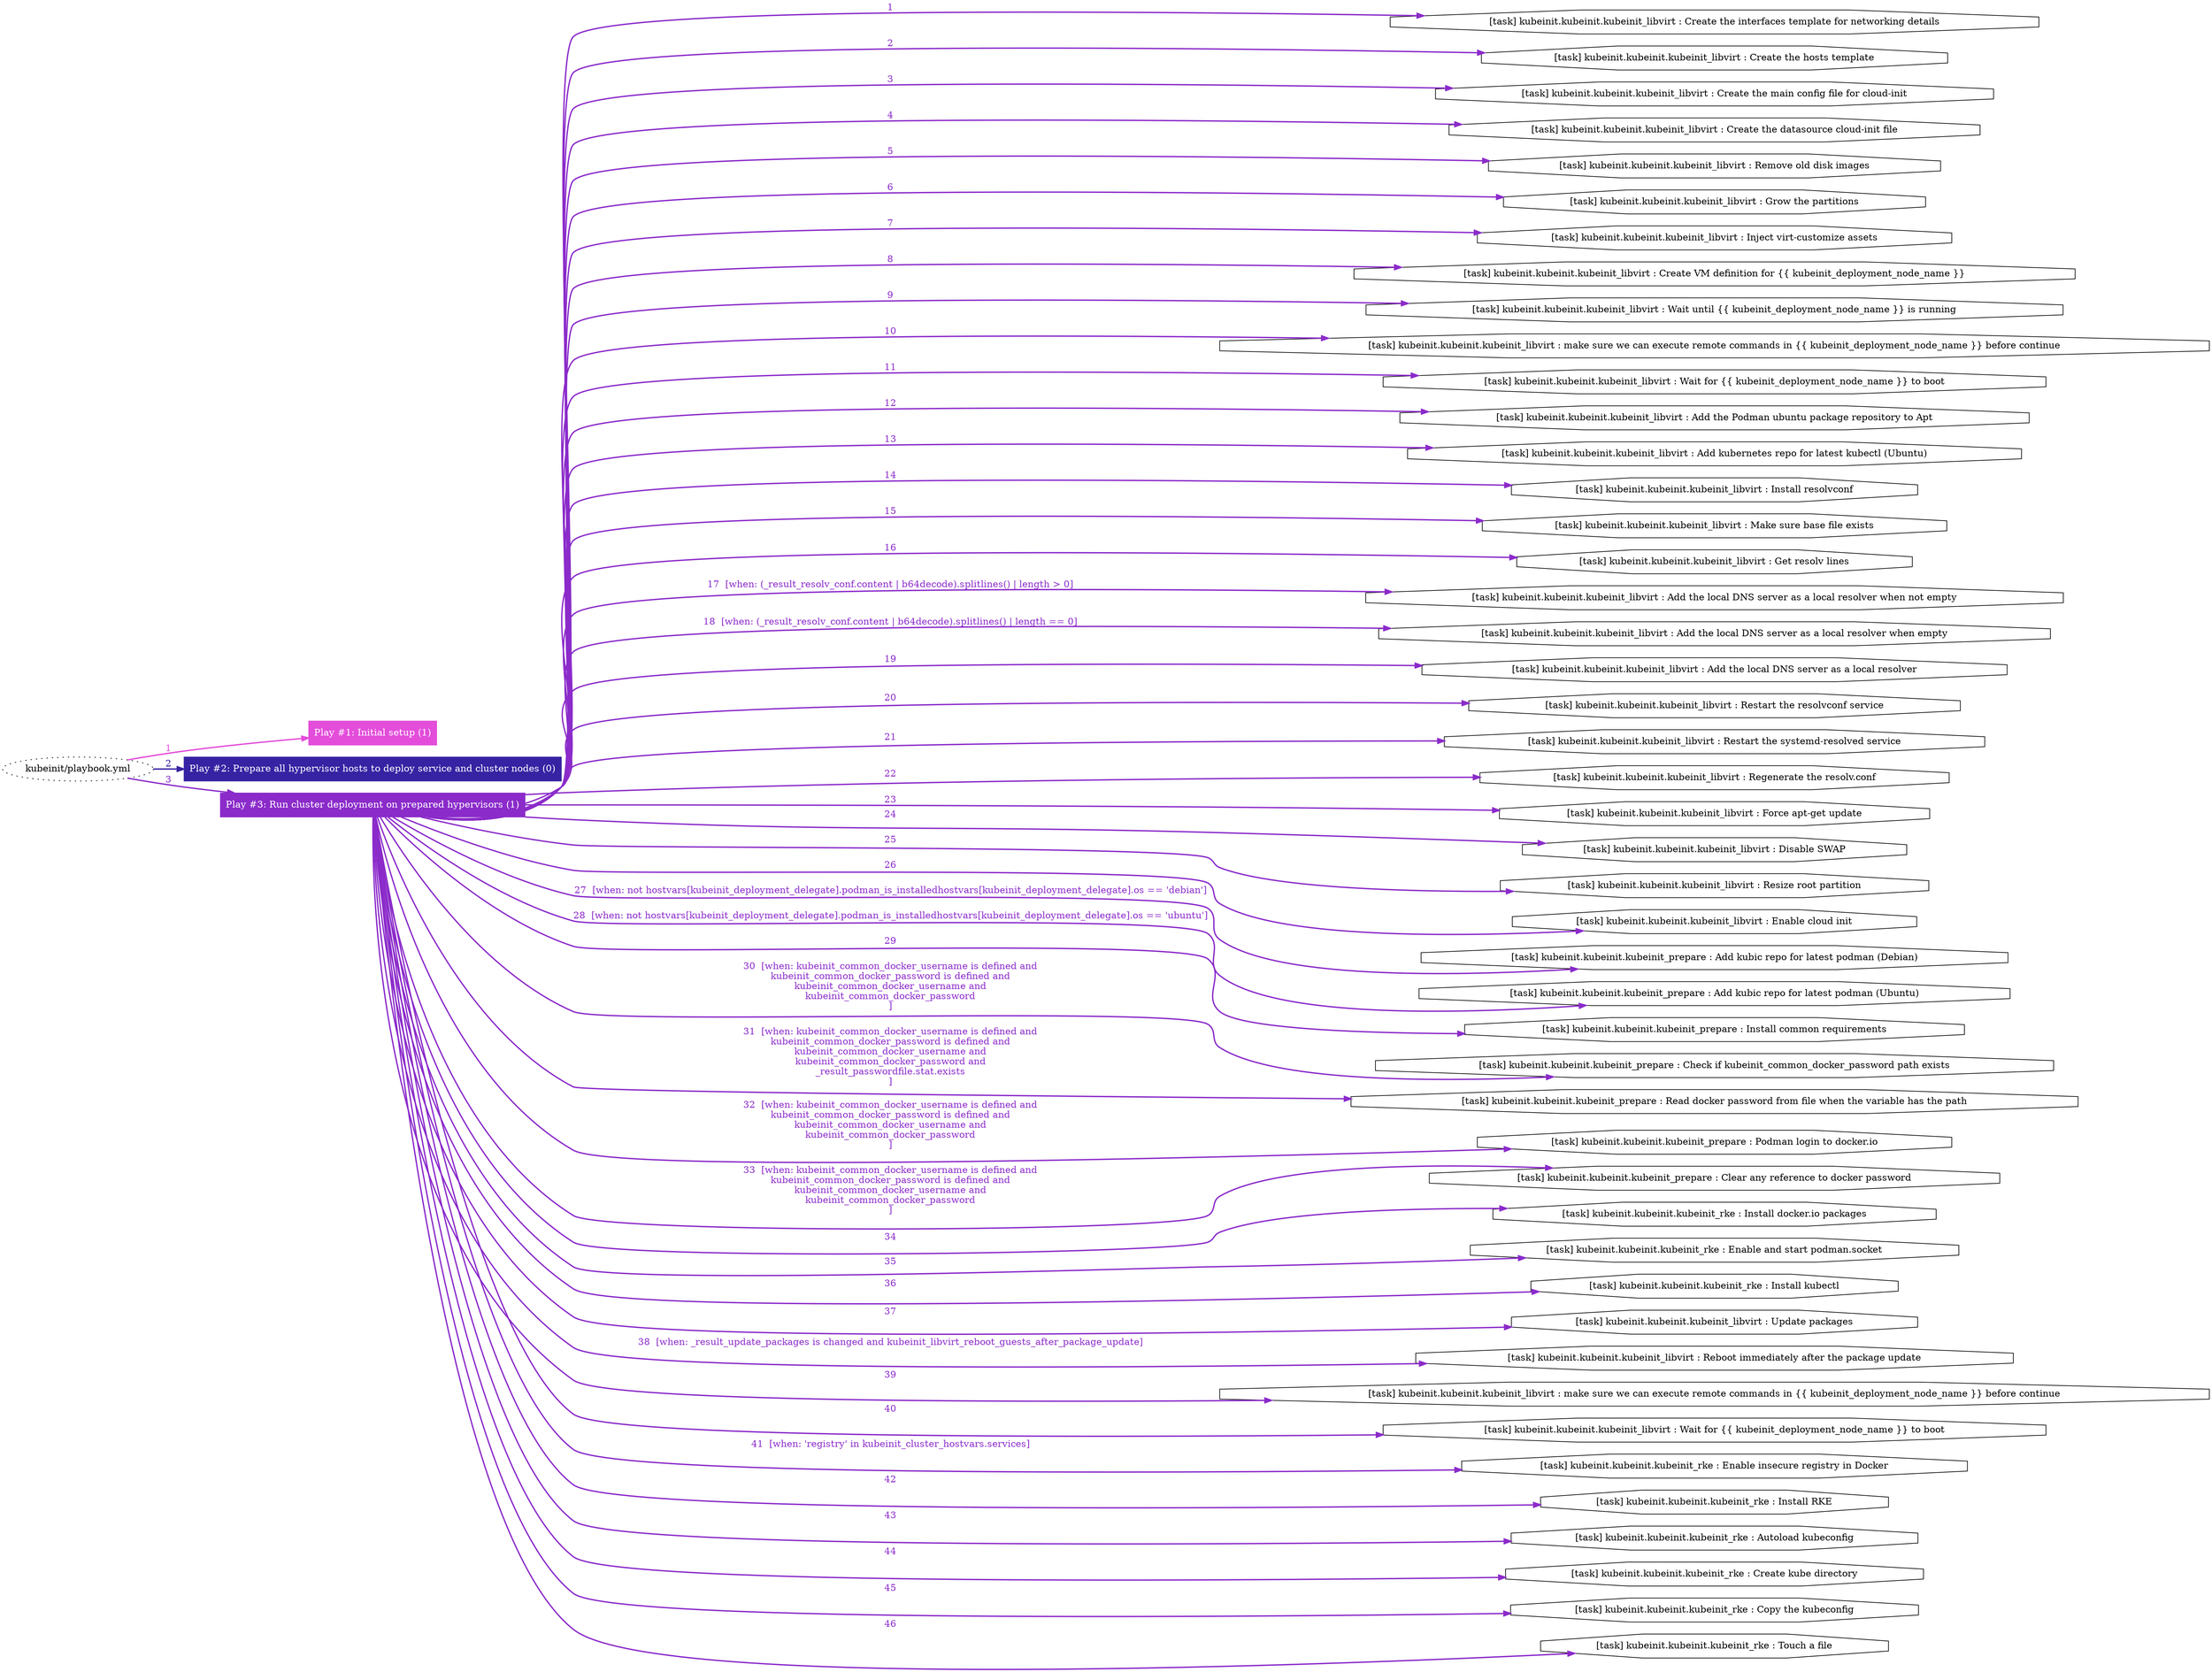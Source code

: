 digraph "kubeinit/playbook.yml "{
	graph [concentrate=true ordering=in rankdir=LR ratio=fill]
	edge [esep=5 sep=10]
	"kubeinit/playbook.yml" [id=root_node style=dotted]
	subgraph "Play #1: Initial setup (1) "{
		"Play #1: Initial setup (1)" [color="#e34dda" fontcolor="#ffffff" id="play_ba1001e8-976b-4bcd-b239-20a07fe9b6d6" shape=box style=filled tooltip=localhost]
		"kubeinit/playbook.yml" -> "Play #1: Initial setup (1)" [label=1 color="#e34dda" fontcolor="#e34dda" id="edge_24696091-1563-489d-8ea6-6cac87e52c74" style=bold]
	}
	subgraph "Play #2: Prepare all hypervisor hosts to deploy service and cluster nodes (0) "{
		"Play #2: Prepare all hypervisor hosts to deploy service and cluster nodes (0)" [color="#3623a3" fontcolor="#ffffff" id="play_713d2edc-ed5e-4b89-98b5-2e6dec684f53" shape=box style=filled tooltip=""]
		"kubeinit/playbook.yml" -> "Play #2: Prepare all hypervisor hosts to deploy service and cluster nodes (0)" [label=2 color="#3623a3" fontcolor="#3623a3" id="edge_00893b90-ff84-4eca-8c34-7839bea8744b" style=bold]
	}
	subgraph "Play #3: Run cluster deployment on prepared hypervisors (1) "{
		"Play #3: Run cluster deployment on prepared hypervisors (1)" [color="#8b2bca" fontcolor="#ffffff" id="play_59683f1a-c9dc-4202-a42b-180142e47ddf" shape=box style=filled tooltip=localhost]
		"kubeinit/playbook.yml" -> "Play #3: Run cluster deployment on prepared hypervisors (1)" [label=3 color="#8b2bca" fontcolor="#8b2bca" id="edge_d6bee3e2-326d-4ef9-9c3a-dfc7c6323863" style=bold]
		"task_72b35b07-336f-4f53-9c1d-4b1a35c07e13" [label="[task] kubeinit.kubeinit.kubeinit_libvirt : Create the interfaces template for networking details" id="task_72b35b07-336f-4f53-9c1d-4b1a35c07e13" shape=octagon tooltip="[task] kubeinit.kubeinit.kubeinit_libvirt : Create the interfaces template for networking details"]
		"Play #3: Run cluster deployment on prepared hypervisors (1)" -> "task_72b35b07-336f-4f53-9c1d-4b1a35c07e13" [label=1 color="#8b2bca" fontcolor="#8b2bca" id="edge_58f18a0d-6b7e-41bd-b8ce-655bdede441f" style=bold]
		"task_867790cd-31fe-4a2a-a3c2-2c9744f85b59" [label="[task] kubeinit.kubeinit.kubeinit_libvirt : Create the hosts template" id="task_867790cd-31fe-4a2a-a3c2-2c9744f85b59" shape=octagon tooltip="[task] kubeinit.kubeinit.kubeinit_libvirt : Create the hosts template"]
		"Play #3: Run cluster deployment on prepared hypervisors (1)" -> "task_867790cd-31fe-4a2a-a3c2-2c9744f85b59" [label=2 color="#8b2bca" fontcolor="#8b2bca" id="edge_3fad9c99-87bf-40f4-9c52-565f44ffbbed" style=bold]
		"task_bd1ee717-f322-4cd3-9a41-7370ee0712ef" [label="[task] kubeinit.kubeinit.kubeinit_libvirt : Create the main config file for cloud-init" id="task_bd1ee717-f322-4cd3-9a41-7370ee0712ef" shape=octagon tooltip="[task] kubeinit.kubeinit.kubeinit_libvirt : Create the main config file for cloud-init"]
		"Play #3: Run cluster deployment on prepared hypervisors (1)" -> "task_bd1ee717-f322-4cd3-9a41-7370ee0712ef" [label=3 color="#8b2bca" fontcolor="#8b2bca" id="edge_a6e43d03-c321-4d37-b227-17d2e428c096" style=bold]
		"task_f49f236a-0fe4-4c53-ba9e-30485478ae07" [label="[task] kubeinit.kubeinit.kubeinit_libvirt : Create the datasource cloud-init file" id="task_f49f236a-0fe4-4c53-ba9e-30485478ae07" shape=octagon tooltip="[task] kubeinit.kubeinit.kubeinit_libvirt : Create the datasource cloud-init file"]
		"Play #3: Run cluster deployment on prepared hypervisors (1)" -> "task_f49f236a-0fe4-4c53-ba9e-30485478ae07" [label=4 color="#8b2bca" fontcolor="#8b2bca" id="edge_20867f9f-c84f-46f6-aa49-16612574d3c6" style=bold]
		"task_be38d1ba-cad9-4022-b98c-91becda29abb" [label="[task] kubeinit.kubeinit.kubeinit_libvirt : Remove old disk images" id="task_be38d1ba-cad9-4022-b98c-91becda29abb" shape=octagon tooltip="[task] kubeinit.kubeinit.kubeinit_libvirt : Remove old disk images"]
		"Play #3: Run cluster deployment on prepared hypervisors (1)" -> "task_be38d1ba-cad9-4022-b98c-91becda29abb" [label=5 color="#8b2bca" fontcolor="#8b2bca" id="edge_25014f53-4be6-43c1-bafc-f229e4d2003b" style=bold]
		"task_833c8724-ab9c-49a8-adde-7466b4973fe8" [label="[task] kubeinit.kubeinit.kubeinit_libvirt : Grow the partitions" id="task_833c8724-ab9c-49a8-adde-7466b4973fe8" shape=octagon tooltip="[task] kubeinit.kubeinit.kubeinit_libvirt : Grow the partitions"]
		"Play #3: Run cluster deployment on prepared hypervisors (1)" -> "task_833c8724-ab9c-49a8-adde-7466b4973fe8" [label=6 color="#8b2bca" fontcolor="#8b2bca" id="edge_a45cb455-3f87-42e4-86f4-8b58974adbd6" style=bold]
		"task_4f53524d-8105-41d8-a4ca-8bea35dc2283" [label="[task] kubeinit.kubeinit.kubeinit_libvirt : Inject virt-customize assets" id="task_4f53524d-8105-41d8-a4ca-8bea35dc2283" shape=octagon tooltip="[task] kubeinit.kubeinit.kubeinit_libvirt : Inject virt-customize assets"]
		"Play #3: Run cluster deployment on prepared hypervisors (1)" -> "task_4f53524d-8105-41d8-a4ca-8bea35dc2283" [label=7 color="#8b2bca" fontcolor="#8b2bca" id="edge_a83525c2-2774-445f-ada3-882136f959a9" style=bold]
		"task_1fed602f-cf2e-42f3-9d09-864b6fab4069" [label="[task] kubeinit.kubeinit.kubeinit_libvirt : Create VM definition for {{ kubeinit_deployment_node_name }}" id="task_1fed602f-cf2e-42f3-9d09-864b6fab4069" shape=octagon tooltip="[task] kubeinit.kubeinit.kubeinit_libvirt : Create VM definition for {{ kubeinit_deployment_node_name }}"]
		"Play #3: Run cluster deployment on prepared hypervisors (1)" -> "task_1fed602f-cf2e-42f3-9d09-864b6fab4069" [label=8 color="#8b2bca" fontcolor="#8b2bca" id="edge_e6bfd5a1-56f6-4cf1-92a7-fb325bf23847" style=bold]
		"task_73c8871d-d706-43f0-91aa-30becfcaf9ee" [label="[task] kubeinit.kubeinit.kubeinit_libvirt : Wait until {{ kubeinit_deployment_node_name }} is running" id="task_73c8871d-d706-43f0-91aa-30becfcaf9ee" shape=octagon tooltip="[task] kubeinit.kubeinit.kubeinit_libvirt : Wait until {{ kubeinit_deployment_node_name }} is running"]
		"Play #3: Run cluster deployment on prepared hypervisors (1)" -> "task_73c8871d-d706-43f0-91aa-30becfcaf9ee" [label=9 color="#8b2bca" fontcolor="#8b2bca" id="edge_3ff9949d-f97d-4851-86ae-67ee1555b710" style=bold]
		"task_cdf64f03-d584-4f31-8501-c3801c40cadc" [label="[task] kubeinit.kubeinit.kubeinit_libvirt : make sure we can execute remote commands in {{ kubeinit_deployment_node_name }} before continue" id="task_cdf64f03-d584-4f31-8501-c3801c40cadc" shape=octagon tooltip="[task] kubeinit.kubeinit.kubeinit_libvirt : make sure we can execute remote commands in {{ kubeinit_deployment_node_name }} before continue"]
		"Play #3: Run cluster deployment on prepared hypervisors (1)" -> "task_cdf64f03-d584-4f31-8501-c3801c40cadc" [label=10 color="#8b2bca" fontcolor="#8b2bca" id="edge_8ea3d3fa-70a5-4494-9ec0-8dad54f18fbc" style=bold]
		"task_7792f0dd-e5fa-4109-971b-b74d94a41008" [label="[task] kubeinit.kubeinit.kubeinit_libvirt : Wait for {{ kubeinit_deployment_node_name }} to boot" id="task_7792f0dd-e5fa-4109-971b-b74d94a41008" shape=octagon tooltip="[task] kubeinit.kubeinit.kubeinit_libvirt : Wait for {{ kubeinit_deployment_node_name }} to boot"]
		"Play #3: Run cluster deployment on prepared hypervisors (1)" -> "task_7792f0dd-e5fa-4109-971b-b74d94a41008" [label=11 color="#8b2bca" fontcolor="#8b2bca" id="edge_e51955b6-a91f-4362-8971-044f825fdf87" style=bold]
		"task_55402a6d-913f-4a07-9964-5c87d4d6ab54" [label="[task] kubeinit.kubeinit.kubeinit_libvirt : Add the Podman ubuntu package repository to Apt" id="task_55402a6d-913f-4a07-9964-5c87d4d6ab54" shape=octagon tooltip="[task] kubeinit.kubeinit.kubeinit_libvirt : Add the Podman ubuntu package repository to Apt"]
		"Play #3: Run cluster deployment on prepared hypervisors (1)" -> "task_55402a6d-913f-4a07-9964-5c87d4d6ab54" [label=12 color="#8b2bca" fontcolor="#8b2bca" id="edge_1e9c3ab2-e5dc-417a-a2ea-2a18b254a957" style=bold]
		"task_685553ee-54ff-48d8-81fe-afd49e63531b" [label="[task] kubeinit.kubeinit.kubeinit_libvirt : Add kubernetes repo for latest kubectl (Ubuntu)" id="task_685553ee-54ff-48d8-81fe-afd49e63531b" shape=octagon tooltip="[task] kubeinit.kubeinit.kubeinit_libvirt : Add kubernetes repo for latest kubectl (Ubuntu)"]
		"Play #3: Run cluster deployment on prepared hypervisors (1)" -> "task_685553ee-54ff-48d8-81fe-afd49e63531b" [label=13 color="#8b2bca" fontcolor="#8b2bca" id="edge_77cac432-35e9-4730-ac3c-9a2db12ff213" style=bold]
		"task_de779077-6546-4c3e-95e2-0126a756c971" [label="[task] kubeinit.kubeinit.kubeinit_libvirt : Install resolvconf" id="task_de779077-6546-4c3e-95e2-0126a756c971" shape=octagon tooltip="[task] kubeinit.kubeinit.kubeinit_libvirt : Install resolvconf"]
		"Play #3: Run cluster deployment on prepared hypervisors (1)" -> "task_de779077-6546-4c3e-95e2-0126a756c971" [label=14 color="#8b2bca" fontcolor="#8b2bca" id="edge_74731e94-093b-4e8a-8f8c-87603cc81ecc" style=bold]
		"task_b7b7f73b-658a-4d69-b882-4d5b9c3e75a3" [label="[task] kubeinit.kubeinit.kubeinit_libvirt : Make sure base file exists" id="task_b7b7f73b-658a-4d69-b882-4d5b9c3e75a3" shape=octagon tooltip="[task] kubeinit.kubeinit.kubeinit_libvirt : Make sure base file exists"]
		"Play #3: Run cluster deployment on prepared hypervisors (1)" -> "task_b7b7f73b-658a-4d69-b882-4d5b9c3e75a3" [label=15 color="#8b2bca" fontcolor="#8b2bca" id="edge_1b81efc3-7e7b-47b0-8d6f-47e911aabead" style=bold]
		"task_1bb93deb-6bde-4836-aa06-0f1be35dfd43" [label="[task] kubeinit.kubeinit.kubeinit_libvirt : Get resolv lines" id="task_1bb93deb-6bde-4836-aa06-0f1be35dfd43" shape=octagon tooltip="[task] kubeinit.kubeinit.kubeinit_libvirt : Get resolv lines"]
		"Play #3: Run cluster deployment on prepared hypervisors (1)" -> "task_1bb93deb-6bde-4836-aa06-0f1be35dfd43" [label=16 color="#8b2bca" fontcolor="#8b2bca" id="edge_fc11f02f-70f4-4451-8c39-24198e3755f5" style=bold]
		"task_3a4f8136-5627-4271-be49-bc121c6618db" [label="[task] kubeinit.kubeinit.kubeinit_libvirt : Add the local DNS server as a local resolver when not empty" id="task_3a4f8136-5627-4271-be49-bc121c6618db" shape=octagon tooltip="[task] kubeinit.kubeinit.kubeinit_libvirt : Add the local DNS server as a local resolver when not empty"]
		"Play #3: Run cluster deployment on prepared hypervisors (1)" -> "task_3a4f8136-5627-4271-be49-bc121c6618db" [label="17  [when: (_result_resolv_conf.content | b64decode).splitlines() | length > 0]" color="#8b2bca" fontcolor="#8b2bca" id="edge_5d92256a-7bdd-401e-9772-cfd39483006c" style=bold]
		"task_9186b6e1-bc2d-45e6-88f1-ab2100d3edc3" [label="[task] kubeinit.kubeinit.kubeinit_libvirt : Add the local DNS server as a local resolver when empty" id="task_9186b6e1-bc2d-45e6-88f1-ab2100d3edc3" shape=octagon tooltip="[task] kubeinit.kubeinit.kubeinit_libvirt : Add the local DNS server as a local resolver when empty"]
		"Play #3: Run cluster deployment on prepared hypervisors (1)" -> "task_9186b6e1-bc2d-45e6-88f1-ab2100d3edc3" [label="18  [when: (_result_resolv_conf.content | b64decode).splitlines() | length == 0]" color="#8b2bca" fontcolor="#8b2bca" id="edge_2fae851f-7571-44fb-841e-a215b714c628" style=bold]
		"task_8513efd8-c7c5-47e0-9e68-8ecda1106915" [label="[task] kubeinit.kubeinit.kubeinit_libvirt : Add the local DNS server as a local resolver" id="task_8513efd8-c7c5-47e0-9e68-8ecda1106915" shape=octagon tooltip="[task] kubeinit.kubeinit.kubeinit_libvirt : Add the local DNS server as a local resolver"]
		"Play #3: Run cluster deployment on prepared hypervisors (1)" -> "task_8513efd8-c7c5-47e0-9e68-8ecda1106915" [label=19 color="#8b2bca" fontcolor="#8b2bca" id="edge_69f486b6-651d-4a10-84cc-ea2e5cd5bc56" style=bold]
		"task_eea38589-dd42-4504-9a3a-65ebb757103e" [label="[task] kubeinit.kubeinit.kubeinit_libvirt : Restart the resolvconf service" id="task_eea38589-dd42-4504-9a3a-65ebb757103e" shape=octagon tooltip="[task] kubeinit.kubeinit.kubeinit_libvirt : Restart the resolvconf service"]
		"Play #3: Run cluster deployment on prepared hypervisors (1)" -> "task_eea38589-dd42-4504-9a3a-65ebb757103e" [label=20 color="#8b2bca" fontcolor="#8b2bca" id="edge_fcbd2e82-90e9-4bef-8361-4f132498b563" style=bold]
		"task_8ba26778-21c5-47f6-a2fe-f0a1e8f9f550" [label="[task] kubeinit.kubeinit.kubeinit_libvirt : Restart the systemd-resolved service" id="task_8ba26778-21c5-47f6-a2fe-f0a1e8f9f550" shape=octagon tooltip="[task] kubeinit.kubeinit.kubeinit_libvirt : Restart the systemd-resolved service"]
		"Play #3: Run cluster deployment on prepared hypervisors (1)" -> "task_8ba26778-21c5-47f6-a2fe-f0a1e8f9f550" [label=21 color="#8b2bca" fontcolor="#8b2bca" id="edge_d41191ed-2f13-4fb2-9553-02cecf35d985" style=bold]
		"task_bf5d310f-ba96-4bd8-9bc6-f5aa092b6cbd" [label="[task] kubeinit.kubeinit.kubeinit_libvirt : Regenerate the resolv.conf" id="task_bf5d310f-ba96-4bd8-9bc6-f5aa092b6cbd" shape=octagon tooltip="[task] kubeinit.kubeinit.kubeinit_libvirt : Regenerate the resolv.conf"]
		"Play #3: Run cluster deployment on prepared hypervisors (1)" -> "task_bf5d310f-ba96-4bd8-9bc6-f5aa092b6cbd" [label=22 color="#8b2bca" fontcolor="#8b2bca" id="edge_b77ea492-e1cf-45c6-857a-b0a60c425701" style=bold]
		"task_3f5ac15a-c6de-455f-8882-c279e6fbb707" [label="[task] kubeinit.kubeinit.kubeinit_libvirt : Force apt-get update" id="task_3f5ac15a-c6de-455f-8882-c279e6fbb707" shape=octagon tooltip="[task] kubeinit.kubeinit.kubeinit_libvirt : Force apt-get update"]
		"Play #3: Run cluster deployment on prepared hypervisors (1)" -> "task_3f5ac15a-c6de-455f-8882-c279e6fbb707" [label=23 color="#8b2bca" fontcolor="#8b2bca" id="edge_11ec9adb-a84e-4e0b-9220-eb48d8fad201" style=bold]
		"task_0d4e71cf-5f04-45aa-9009-91e5d245a424" [label="[task] kubeinit.kubeinit.kubeinit_libvirt : Disable SWAP" id="task_0d4e71cf-5f04-45aa-9009-91e5d245a424" shape=octagon tooltip="[task] kubeinit.kubeinit.kubeinit_libvirt : Disable SWAP"]
		"Play #3: Run cluster deployment on prepared hypervisors (1)" -> "task_0d4e71cf-5f04-45aa-9009-91e5d245a424" [label=24 color="#8b2bca" fontcolor="#8b2bca" id="edge_348de407-aa72-4925-8ca4-5e1786dad9af" style=bold]
		"task_de08f180-c3ae-4502-86ce-258e073da6f6" [label="[task] kubeinit.kubeinit.kubeinit_libvirt : Resize root partition" id="task_de08f180-c3ae-4502-86ce-258e073da6f6" shape=octagon tooltip="[task] kubeinit.kubeinit.kubeinit_libvirt : Resize root partition"]
		"Play #3: Run cluster deployment on prepared hypervisors (1)" -> "task_de08f180-c3ae-4502-86ce-258e073da6f6" [label=25 color="#8b2bca" fontcolor="#8b2bca" id="edge_55f1cb87-1740-49d5-9613-7e345277bf51" style=bold]
		"task_53d855cc-f8f8-42b0-8301-e4866bf92541" [label="[task] kubeinit.kubeinit.kubeinit_libvirt : Enable cloud init" id="task_53d855cc-f8f8-42b0-8301-e4866bf92541" shape=octagon tooltip="[task] kubeinit.kubeinit.kubeinit_libvirt : Enable cloud init"]
		"Play #3: Run cluster deployment on prepared hypervisors (1)" -> "task_53d855cc-f8f8-42b0-8301-e4866bf92541" [label=26 color="#8b2bca" fontcolor="#8b2bca" id="edge_1429f817-3274-4f65-978f-2fa4a8c4a5f9" style=bold]
		"task_ae73bad6-c742-43e9-b058-080c1e15b39a" [label="[task] kubeinit.kubeinit.kubeinit_prepare : Add kubic repo for latest podman (Debian)" id="task_ae73bad6-c742-43e9-b058-080c1e15b39a" shape=octagon tooltip="[task] kubeinit.kubeinit.kubeinit_prepare : Add kubic repo for latest podman (Debian)"]
		"Play #3: Run cluster deployment on prepared hypervisors (1)" -> "task_ae73bad6-c742-43e9-b058-080c1e15b39a" [label="27  [when: not hostvars[kubeinit_deployment_delegate].podman_is_installedhostvars[kubeinit_deployment_delegate].os == 'debian']" color="#8b2bca" fontcolor="#8b2bca" id="edge_5033b2fd-06f6-4188-a208-ce29c208c70d" style=bold]
		"task_6c1df0e6-9a24-46d2-87b5-737969499132" [label="[task] kubeinit.kubeinit.kubeinit_prepare : Add kubic repo for latest podman (Ubuntu)" id="task_6c1df0e6-9a24-46d2-87b5-737969499132" shape=octagon tooltip="[task] kubeinit.kubeinit.kubeinit_prepare : Add kubic repo for latest podman (Ubuntu)"]
		"Play #3: Run cluster deployment on prepared hypervisors (1)" -> "task_6c1df0e6-9a24-46d2-87b5-737969499132" [label="28  [when: not hostvars[kubeinit_deployment_delegate].podman_is_installedhostvars[kubeinit_deployment_delegate].os == 'ubuntu']" color="#8b2bca" fontcolor="#8b2bca" id="edge_610cae28-2607-4403-8593-416850eb0495" style=bold]
		"task_25ff301d-1a42-43ad-a1c2-e6b0dccdd270" [label="[task] kubeinit.kubeinit.kubeinit_prepare : Install common requirements" id="task_25ff301d-1a42-43ad-a1c2-e6b0dccdd270" shape=octagon tooltip="[task] kubeinit.kubeinit.kubeinit_prepare : Install common requirements"]
		"Play #3: Run cluster deployment on prepared hypervisors (1)" -> "task_25ff301d-1a42-43ad-a1c2-e6b0dccdd270" [label=29 color="#8b2bca" fontcolor="#8b2bca" id="edge_14486018-1fb6-4c32-8dc2-708c44540512" style=bold]
		"task_73b4c791-2838-4253-af10-b784be79c507" [label="[task] kubeinit.kubeinit.kubeinit_prepare : Check if kubeinit_common_docker_password path exists" id="task_73b4c791-2838-4253-af10-b784be79c507" shape=octagon tooltip="[task] kubeinit.kubeinit.kubeinit_prepare : Check if kubeinit_common_docker_password path exists"]
		"Play #3: Run cluster deployment on prepared hypervisors (1)" -> "task_73b4c791-2838-4253-af10-b784be79c507" [label="30  [when: kubeinit_common_docker_username is defined and
kubeinit_common_docker_password is defined and
kubeinit_common_docker_username and
kubeinit_common_docker_password
]" color="#8b2bca" fontcolor="#8b2bca" id="edge_fa4c3760-3883-4592-a3bc-18464eac03d8" style=bold]
		"task_8e252cbe-5810-489f-8b79-e1a35faae32d" [label="[task] kubeinit.kubeinit.kubeinit_prepare : Read docker password from file when the variable has the path" id="task_8e252cbe-5810-489f-8b79-e1a35faae32d" shape=octagon tooltip="[task] kubeinit.kubeinit.kubeinit_prepare : Read docker password from file when the variable has the path"]
		"Play #3: Run cluster deployment on prepared hypervisors (1)" -> "task_8e252cbe-5810-489f-8b79-e1a35faae32d" [label="31  [when: kubeinit_common_docker_username is defined and
kubeinit_common_docker_password is defined and
kubeinit_common_docker_username and
kubeinit_common_docker_password and
_result_passwordfile.stat.exists
]" color="#8b2bca" fontcolor="#8b2bca" id="edge_0416c2cf-dec7-4fba-806a-d43fcea6fd29" style=bold]
		"task_0d1fdc06-cd8b-47f8-8ee3-286ce97d165c" [label="[task] kubeinit.kubeinit.kubeinit_prepare : Podman login to docker.io" id="task_0d1fdc06-cd8b-47f8-8ee3-286ce97d165c" shape=octagon tooltip="[task] kubeinit.kubeinit.kubeinit_prepare : Podman login to docker.io"]
		"Play #3: Run cluster deployment on prepared hypervisors (1)" -> "task_0d1fdc06-cd8b-47f8-8ee3-286ce97d165c" [label="32  [when: kubeinit_common_docker_username is defined and
kubeinit_common_docker_password is defined and
kubeinit_common_docker_username and
kubeinit_common_docker_password
]" color="#8b2bca" fontcolor="#8b2bca" id="edge_45df1e0b-b5d3-4289-b890-7399a3dd9306" style=bold]
		"task_f67d14f8-a0c2-4816-93d7-4d88ccd813a5" [label="[task] kubeinit.kubeinit.kubeinit_prepare : Clear any reference to docker password" id="task_f67d14f8-a0c2-4816-93d7-4d88ccd813a5" shape=octagon tooltip="[task] kubeinit.kubeinit.kubeinit_prepare : Clear any reference to docker password"]
		"Play #3: Run cluster deployment on prepared hypervisors (1)" -> "task_f67d14f8-a0c2-4816-93d7-4d88ccd813a5" [label="33  [when: kubeinit_common_docker_username is defined and
kubeinit_common_docker_password is defined and
kubeinit_common_docker_username and
kubeinit_common_docker_password
]" color="#8b2bca" fontcolor="#8b2bca" id="edge_831bb47f-5a90-43ac-9999-dd2f743a43c5" style=bold]
		"task_d1496290-bf63-4e51-81d3-6a1a31c453d3" [label="[task] kubeinit.kubeinit.kubeinit_rke : Install docker.io packages" id="task_d1496290-bf63-4e51-81d3-6a1a31c453d3" shape=octagon tooltip="[task] kubeinit.kubeinit.kubeinit_rke : Install docker.io packages"]
		"Play #3: Run cluster deployment on prepared hypervisors (1)" -> "task_d1496290-bf63-4e51-81d3-6a1a31c453d3" [label=34 color="#8b2bca" fontcolor="#8b2bca" id="edge_e26ed653-eae5-4d5c-9ded-e928a7db46a8" style=bold]
		"task_2c7c540d-4daa-46f2-a1df-3bc53e720c50" [label="[task] kubeinit.kubeinit.kubeinit_rke : Enable and start podman.socket" id="task_2c7c540d-4daa-46f2-a1df-3bc53e720c50" shape=octagon tooltip="[task] kubeinit.kubeinit.kubeinit_rke : Enable and start podman.socket"]
		"Play #3: Run cluster deployment on prepared hypervisors (1)" -> "task_2c7c540d-4daa-46f2-a1df-3bc53e720c50" [label=35 color="#8b2bca" fontcolor="#8b2bca" id="edge_5a08014c-5aea-46a6-b5f8-b650bb97966f" style=bold]
		"task_c38d06b9-91d7-4383-b643-fc20d940b83f" [label="[task] kubeinit.kubeinit.kubeinit_rke : Install kubectl" id="task_c38d06b9-91d7-4383-b643-fc20d940b83f" shape=octagon tooltip="[task] kubeinit.kubeinit.kubeinit_rke : Install kubectl"]
		"Play #3: Run cluster deployment on prepared hypervisors (1)" -> "task_c38d06b9-91d7-4383-b643-fc20d940b83f" [label=36 color="#8b2bca" fontcolor="#8b2bca" id="edge_6252892e-f94b-4ad5-a493-e5ea438cb008" style=bold]
		"task_070e7f2c-5c50-4758-9d84-9268cec53104" [label="[task] kubeinit.kubeinit.kubeinit_libvirt : Update packages" id="task_070e7f2c-5c50-4758-9d84-9268cec53104" shape=octagon tooltip="[task] kubeinit.kubeinit.kubeinit_libvirt : Update packages"]
		"Play #3: Run cluster deployment on prepared hypervisors (1)" -> "task_070e7f2c-5c50-4758-9d84-9268cec53104" [label=37 color="#8b2bca" fontcolor="#8b2bca" id="edge_a72d08a2-c24e-4ef6-a5b0-122d25ded6e2" style=bold]
		"task_04e071a0-dbfd-4556-b85f-df741ea5fb66" [label="[task] kubeinit.kubeinit.kubeinit_libvirt : Reboot immediately after the package update" id="task_04e071a0-dbfd-4556-b85f-df741ea5fb66" shape=octagon tooltip="[task] kubeinit.kubeinit.kubeinit_libvirt : Reboot immediately after the package update"]
		"Play #3: Run cluster deployment on prepared hypervisors (1)" -> "task_04e071a0-dbfd-4556-b85f-df741ea5fb66" [label="38  [when: _result_update_packages is changed and kubeinit_libvirt_reboot_guests_after_package_update]" color="#8b2bca" fontcolor="#8b2bca" id="edge_a14d109a-8863-4db7-8bbb-a226c01baf25" style=bold]
		"task_74aca294-8899-4077-abfb-0bc157e7517e" [label="[task] kubeinit.kubeinit.kubeinit_libvirt : make sure we can execute remote commands in {{ kubeinit_deployment_node_name }} before continue" id="task_74aca294-8899-4077-abfb-0bc157e7517e" shape=octagon tooltip="[task] kubeinit.kubeinit.kubeinit_libvirt : make sure we can execute remote commands in {{ kubeinit_deployment_node_name }} before continue"]
		"Play #3: Run cluster deployment on prepared hypervisors (1)" -> "task_74aca294-8899-4077-abfb-0bc157e7517e" [label=39 color="#8b2bca" fontcolor="#8b2bca" id="edge_d775b364-4ba9-40dc-a184-108fde3e9f58" style=bold]
		"task_4bc0dab9-790f-4a77-83fa-fda77a40f931" [label="[task] kubeinit.kubeinit.kubeinit_libvirt : Wait for {{ kubeinit_deployment_node_name }} to boot" id="task_4bc0dab9-790f-4a77-83fa-fda77a40f931" shape=octagon tooltip="[task] kubeinit.kubeinit.kubeinit_libvirt : Wait for {{ kubeinit_deployment_node_name }} to boot"]
		"Play #3: Run cluster deployment on prepared hypervisors (1)" -> "task_4bc0dab9-790f-4a77-83fa-fda77a40f931" [label=40 color="#8b2bca" fontcolor="#8b2bca" id="edge_4945fdea-ddaa-45ea-b418-48319b19abb3" style=bold]
		"task_b3803e0a-8d68-4c53-99cb-463cd8147e94" [label="[task] kubeinit.kubeinit.kubeinit_rke : Enable insecure registry in Docker" id="task_b3803e0a-8d68-4c53-99cb-463cd8147e94" shape=octagon tooltip="[task] kubeinit.kubeinit.kubeinit_rke : Enable insecure registry in Docker"]
		"Play #3: Run cluster deployment on prepared hypervisors (1)" -> "task_b3803e0a-8d68-4c53-99cb-463cd8147e94" [label="41  [when: 'registry' in kubeinit_cluster_hostvars.services]" color="#8b2bca" fontcolor="#8b2bca" id="edge_7500556a-4ad5-443c-bef8-4c365e40e7fd" style=bold]
		"task_621886b4-7737-4671-96bc-28216f696631" [label="[task] kubeinit.kubeinit.kubeinit_rke : Install RKE" id="task_621886b4-7737-4671-96bc-28216f696631" shape=octagon tooltip="[task] kubeinit.kubeinit.kubeinit_rke : Install RKE"]
		"Play #3: Run cluster deployment on prepared hypervisors (1)" -> "task_621886b4-7737-4671-96bc-28216f696631" [label=42 color="#8b2bca" fontcolor="#8b2bca" id="edge_adb40436-1244-4796-bfcc-e12b5cd8185d" style=bold]
		"task_2c5b936b-5f3d-4aa8-8f78-a067b785f12c" [label="[task] kubeinit.kubeinit.kubeinit_rke : Autoload kubeconfig" id="task_2c5b936b-5f3d-4aa8-8f78-a067b785f12c" shape=octagon tooltip="[task] kubeinit.kubeinit.kubeinit_rke : Autoload kubeconfig"]
		"Play #3: Run cluster deployment on prepared hypervisors (1)" -> "task_2c5b936b-5f3d-4aa8-8f78-a067b785f12c" [label=43 color="#8b2bca" fontcolor="#8b2bca" id="edge_c7f270e7-14ee-48cd-9080-7eaa9de21d70" style=bold]
		"task_6ee5e686-9134-4fc3-9fd9-a2de2fafb3c5" [label="[task] kubeinit.kubeinit.kubeinit_rke : Create kube directory" id="task_6ee5e686-9134-4fc3-9fd9-a2de2fafb3c5" shape=octagon tooltip="[task] kubeinit.kubeinit.kubeinit_rke : Create kube directory"]
		"Play #3: Run cluster deployment on prepared hypervisors (1)" -> "task_6ee5e686-9134-4fc3-9fd9-a2de2fafb3c5" [label=44 color="#8b2bca" fontcolor="#8b2bca" id="edge_f3ae9077-7cf3-4786-9eec-b66ad44f8786" style=bold]
		"task_84e03839-e66c-4887-a212-53a97a385412" [label="[task] kubeinit.kubeinit.kubeinit_rke : Copy the kubeconfig" id="task_84e03839-e66c-4887-a212-53a97a385412" shape=octagon tooltip="[task] kubeinit.kubeinit.kubeinit_rke : Copy the kubeconfig"]
		"Play #3: Run cluster deployment on prepared hypervisors (1)" -> "task_84e03839-e66c-4887-a212-53a97a385412" [label=45 color="#8b2bca" fontcolor="#8b2bca" id="edge_9c2b31ed-fe1e-42c8-8e9f-49e2c4fe97de" style=bold]
		"task_aa4f0099-8765-48eb-b61c-6bc00a7196ca" [label="[task] kubeinit.kubeinit.kubeinit_rke : Touch a file" id="task_aa4f0099-8765-48eb-b61c-6bc00a7196ca" shape=octagon tooltip="[task] kubeinit.kubeinit.kubeinit_rke : Touch a file"]
		"Play #3: Run cluster deployment on prepared hypervisors (1)" -> "task_aa4f0099-8765-48eb-b61c-6bc00a7196ca" [label=46 color="#8b2bca" fontcolor="#8b2bca" id="edge_cee7dac5-e002-4bc4-bd55-d61853f9b2e1" style=bold]
	}
}
